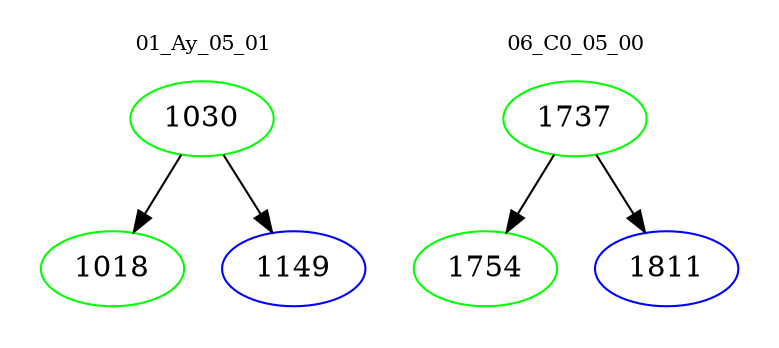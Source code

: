 digraph{
subgraph cluster_0 {
color = white
label = "01_Ay_05_01";
fontsize=10;
T0_1030 [label="1030", color="green"]
T0_1030 -> T0_1018 [color="black"]
T0_1018 [label="1018", color="green"]
T0_1030 -> T0_1149 [color="black"]
T0_1149 [label="1149", color="blue"]
}
subgraph cluster_1 {
color = white
label = "06_C0_05_00";
fontsize=10;
T1_1737 [label="1737", color="green"]
T1_1737 -> T1_1754 [color="black"]
T1_1754 [label="1754", color="green"]
T1_1737 -> T1_1811 [color="black"]
T1_1811 [label="1811", color="blue"]
}
}
